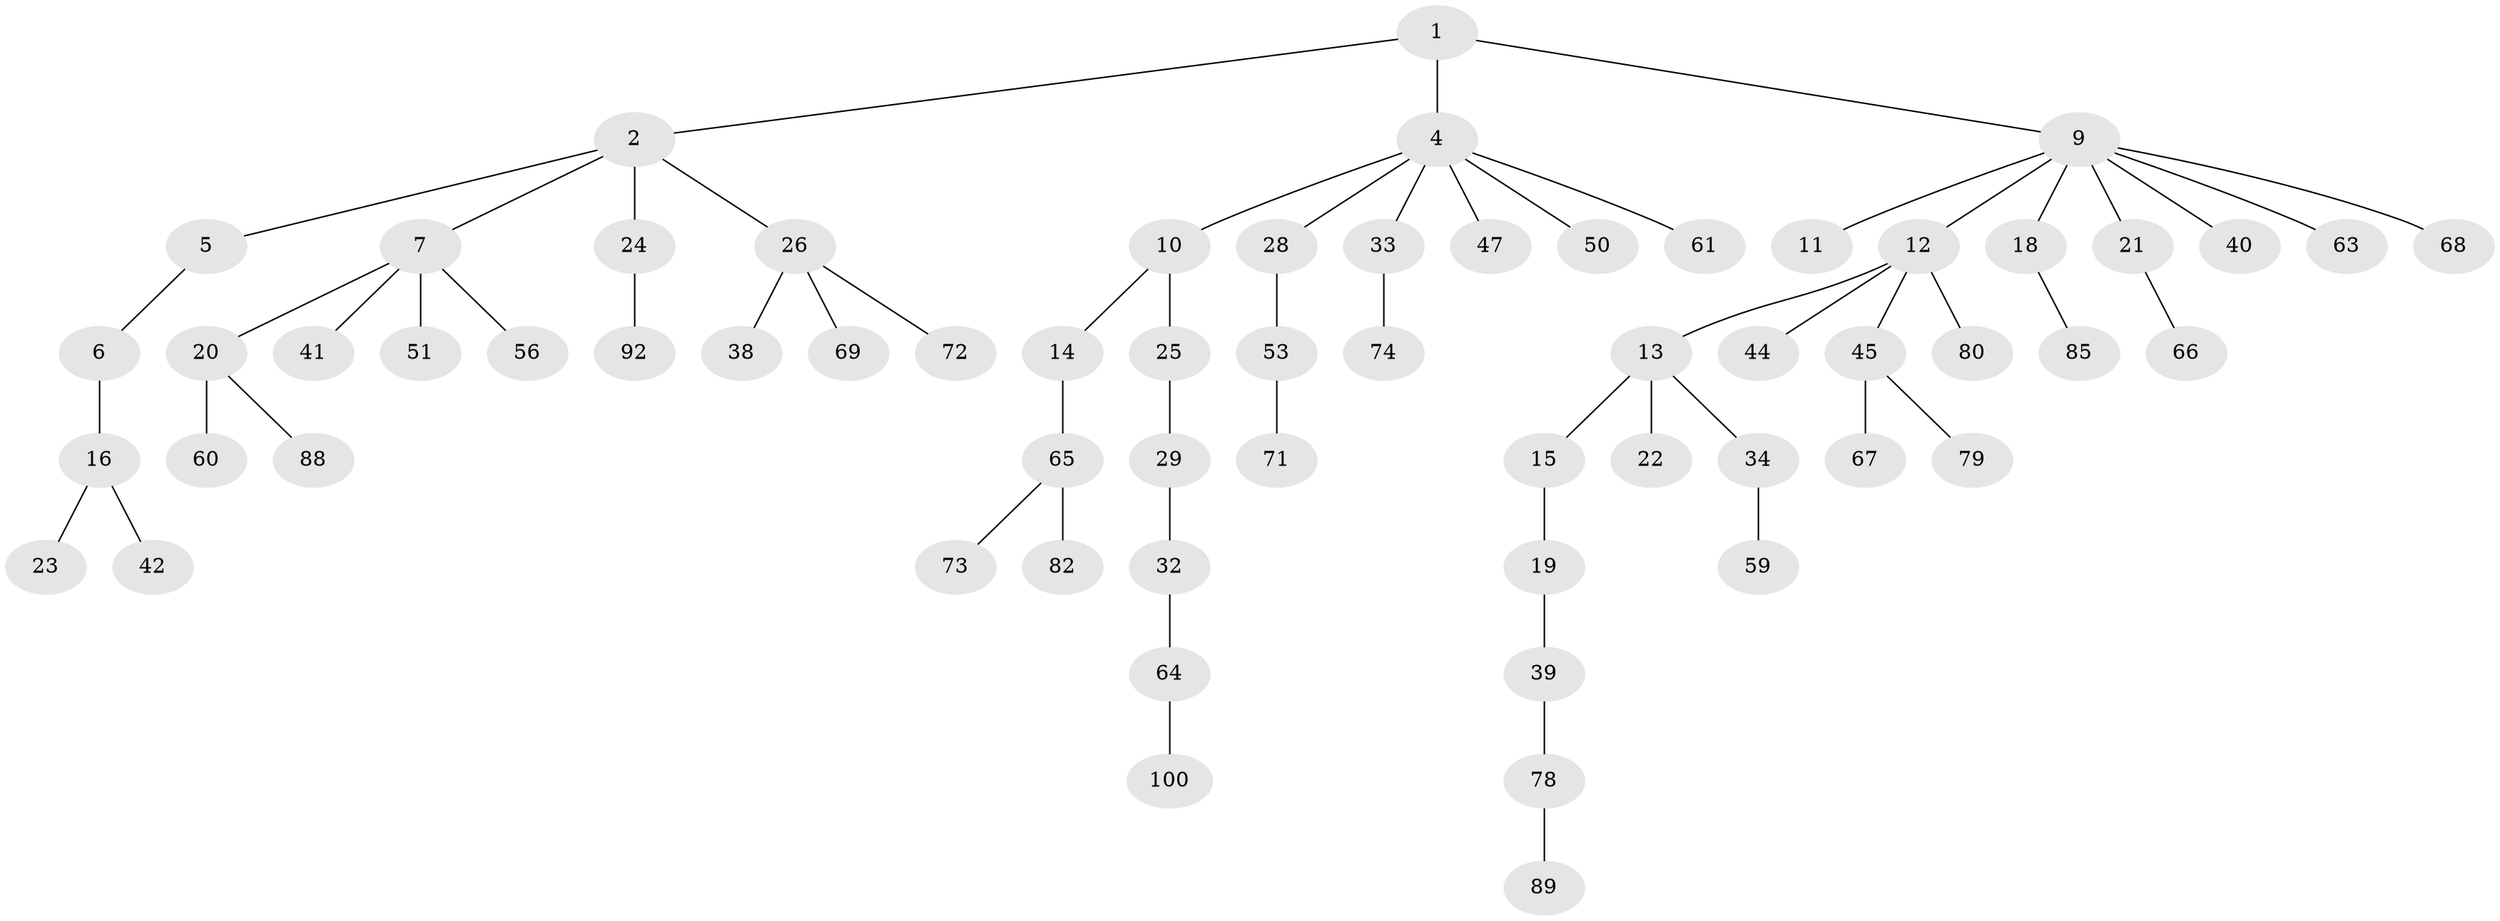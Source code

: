 // original degree distribution, {4: 0.05, 5: 0.04, 2: 0.26, 3: 0.15, 6: 0.01, 1: 0.48, 7: 0.01}
// Generated by graph-tools (version 1.1) at 2025/11/02/21/25 10:11:10]
// undirected, 63 vertices, 62 edges
graph export_dot {
graph [start="1"]
  node [color=gray90,style=filled];
  1 [super="+58"];
  2 [super="+3"];
  4 [super="+17"];
  5 [super="+8"];
  6;
  7 [super="+31"];
  9 [super="+49"];
  10 [super="+76"];
  11 [super="+36"];
  12 [super="+30"];
  13 [super="+70"];
  14 [super="+62"];
  15 [super="+98"];
  16 [super="+35"];
  18;
  19 [super="+27"];
  20 [super="+46"];
  21 [super="+37"];
  22;
  23;
  24 [super="+75"];
  25 [super="+91"];
  26 [super="+54"];
  28 [super="+48"];
  29;
  32;
  33;
  34 [super="+55"];
  38 [super="+43"];
  39;
  40 [super="+52"];
  41;
  42;
  44;
  45 [super="+57"];
  47 [super="+95"];
  50 [super="+90"];
  51 [super="+86"];
  53 [super="+99"];
  56 [super="+81"];
  59;
  60;
  61;
  63;
  64 [super="+83"];
  65 [super="+84"];
  66;
  67 [super="+97"];
  68;
  69;
  71;
  72;
  73;
  74 [super="+77"];
  78 [super="+87"];
  79;
  80 [super="+94"];
  82;
  85 [super="+93"];
  88 [super="+96"];
  89;
  92;
  100;
  1 -- 2;
  1 -- 4;
  1 -- 9;
  2 -- 5;
  2 -- 24;
  2 -- 26;
  2 -- 7;
  4 -- 10;
  4 -- 28;
  4 -- 50;
  4 -- 33;
  4 -- 61;
  4 -- 47;
  5 -- 6;
  6 -- 16;
  7 -- 20;
  7 -- 41;
  7 -- 51;
  7 -- 56;
  9 -- 11;
  9 -- 12;
  9 -- 18;
  9 -- 21;
  9 -- 40;
  9 -- 68;
  9 -- 63;
  10 -- 14;
  10 -- 25;
  12 -- 13;
  12 -- 45;
  12 -- 80;
  12 -- 44;
  13 -- 15;
  13 -- 22;
  13 -- 34;
  14 -- 65;
  15 -- 19;
  16 -- 23;
  16 -- 42;
  18 -- 85;
  19 -- 39;
  20 -- 88;
  20 -- 60;
  21 -- 66;
  24 -- 92;
  25 -- 29;
  26 -- 38;
  26 -- 69;
  26 -- 72;
  28 -- 53;
  29 -- 32;
  32 -- 64;
  33 -- 74;
  34 -- 59;
  39 -- 78;
  45 -- 79;
  45 -- 67;
  53 -- 71;
  64 -- 100;
  65 -- 73;
  65 -- 82;
  78 -- 89;
}
